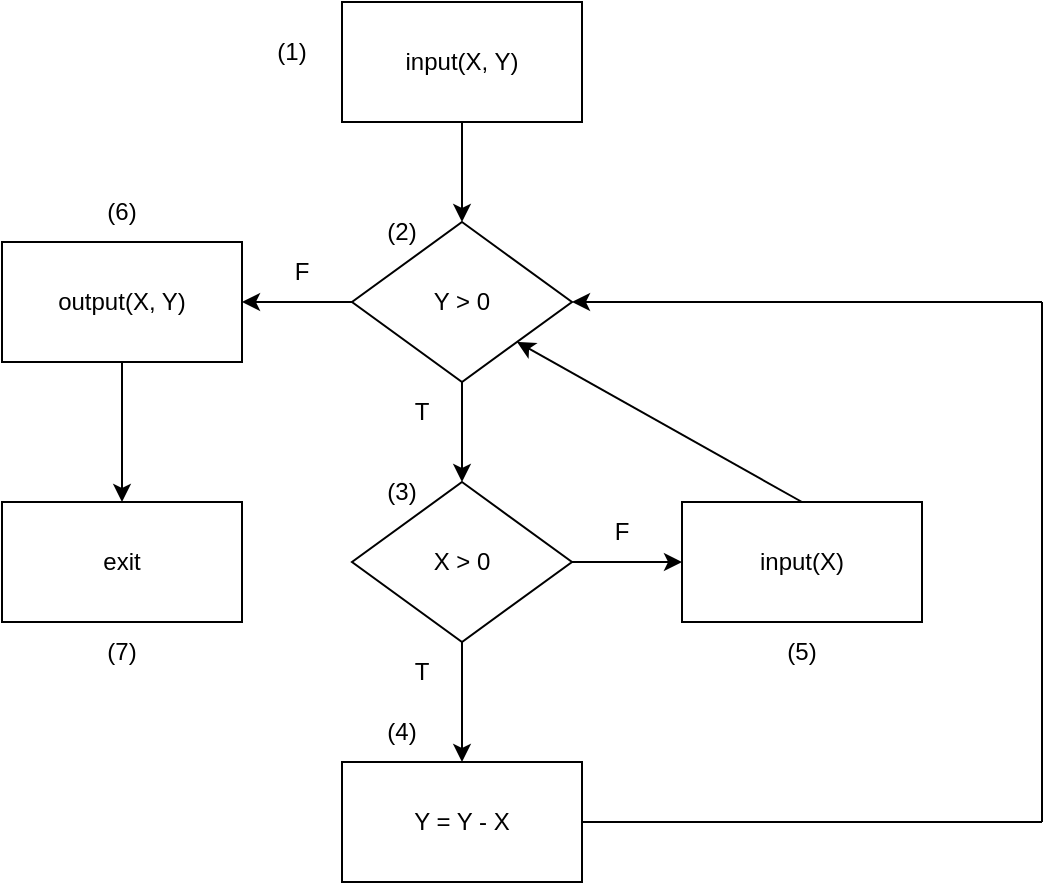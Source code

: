 <mxfile version="26.1.1" pages="4">
  <diagram name="bài 2" id="3pMp4UAglsn9sVNEl8mJ">
    <mxGraphModel grid="1" page="1" gridSize="10" guides="1" tooltips="1" connect="1" arrows="1" fold="1" pageScale="1" pageWidth="827" pageHeight="1169" math="0" shadow="0">
      <root>
        <mxCell id="0" />
        <mxCell id="1" parent="0" />
        <mxCell id="kCWYXcjREjqiMqT6iVx5-8" value="" style="edgeStyle=orthogonalEdgeStyle;rounded=0;orthogonalLoop=1;jettySize=auto;html=1;" edge="1" parent="1" source="kCWYXcjREjqiMqT6iVx5-1" target="kCWYXcjREjqiMqT6iVx5-3">
          <mxGeometry relative="1" as="geometry" />
        </mxCell>
        <mxCell id="kCWYXcjREjqiMqT6iVx5-1" value="input(X, Y)" style="rounded=0;whiteSpace=wrap;html=1;" vertex="1" parent="1">
          <mxGeometry x="310" y="80" width="120" height="60" as="geometry" />
        </mxCell>
        <mxCell id="kCWYXcjREjqiMqT6iVx5-2" value="Y = Y - X" style="rounded=0;whiteSpace=wrap;html=1;" vertex="1" parent="1">
          <mxGeometry x="310" y="460" width="120" height="60" as="geometry" />
        </mxCell>
        <mxCell id="kCWYXcjREjqiMqT6iVx5-7" value="" style="edgeStyle=orthogonalEdgeStyle;rounded=0;orthogonalLoop=1;jettySize=auto;html=1;" edge="1" parent="1" source="kCWYXcjREjqiMqT6iVx5-3" target="kCWYXcjREjqiMqT6iVx5-4">
          <mxGeometry relative="1" as="geometry" />
        </mxCell>
        <mxCell id="kCWYXcjREjqiMqT6iVx5-18" value="" style="edgeStyle=orthogonalEdgeStyle;rounded=0;orthogonalLoop=1;jettySize=auto;html=1;" edge="1" parent="1" source="kCWYXcjREjqiMqT6iVx5-3" target="kCWYXcjREjqiMqT6iVx5-16">
          <mxGeometry relative="1" as="geometry" />
        </mxCell>
        <mxCell id="kCWYXcjREjqiMqT6iVx5-3" value="Y &amp;gt; 0" style="rhombus;whiteSpace=wrap;html=1;" vertex="1" parent="1">
          <mxGeometry x="315" y="190" width="110" height="80" as="geometry" />
        </mxCell>
        <mxCell id="kCWYXcjREjqiMqT6iVx5-9" value="" style="edgeStyle=orthogonalEdgeStyle;rounded=0;orthogonalLoop=1;jettySize=auto;html=1;" edge="1" parent="1" source="kCWYXcjREjqiMqT6iVx5-4" target="kCWYXcjREjqiMqT6iVx5-6">
          <mxGeometry relative="1" as="geometry" />
        </mxCell>
        <mxCell id="kCWYXcjREjqiMqT6iVx5-12" value="" style="edgeStyle=orthogonalEdgeStyle;rounded=0;orthogonalLoop=1;jettySize=auto;html=1;" edge="1" parent="1" source="kCWYXcjREjqiMqT6iVx5-4" target="kCWYXcjREjqiMqT6iVx5-2">
          <mxGeometry relative="1" as="geometry" />
        </mxCell>
        <mxCell id="kCWYXcjREjqiMqT6iVx5-4" value="X &amp;gt; 0" style="rhombus;whiteSpace=wrap;html=1;" vertex="1" parent="1">
          <mxGeometry x="315" y="320" width="110" height="80" as="geometry" />
        </mxCell>
        <mxCell id="kCWYXcjREjqiMqT6iVx5-6" value="input(X)" style="rounded=0;whiteSpace=wrap;html=1;" vertex="1" parent="1">
          <mxGeometry x="480" y="330" width="120" height="60" as="geometry" />
        </mxCell>
        <mxCell id="kCWYXcjREjqiMqT6iVx5-11" value="" style="endArrow=classic;html=1;rounded=0;exitX=0.5;exitY=0;exitDx=0;exitDy=0;entryX=1;entryY=1;entryDx=0;entryDy=0;" edge="1" parent="1" source="kCWYXcjREjqiMqT6iVx5-6" target="kCWYXcjREjqiMqT6iVx5-3">
          <mxGeometry width="50" height="50" relative="1" as="geometry">
            <mxPoint x="390" y="400" as="sourcePoint" />
            <mxPoint x="440" y="350" as="targetPoint" />
          </mxGeometry>
        </mxCell>
        <mxCell id="kCWYXcjREjqiMqT6iVx5-13" value="" style="endArrow=none;html=1;rounded=0;exitX=1;exitY=0.5;exitDx=0;exitDy=0;" edge="1" parent="1" source="kCWYXcjREjqiMqT6iVx5-2">
          <mxGeometry width="50" height="50" relative="1" as="geometry">
            <mxPoint x="390" y="390" as="sourcePoint" />
            <mxPoint x="660" y="490" as="targetPoint" />
          </mxGeometry>
        </mxCell>
        <mxCell id="kCWYXcjREjqiMqT6iVx5-14" value="" style="endArrow=none;html=1;rounded=0;" edge="1" parent="1">
          <mxGeometry width="50" height="50" relative="1" as="geometry">
            <mxPoint x="660" y="490" as="sourcePoint" />
            <mxPoint x="660" y="230" as="targetPoint" />
          </mxGeometry>
        </mxCell>
        <mxCell id="kCWYXcjREjqiMqT6iVx5-15" value="" style="endArrow=classic;html=1;rounded=0;entryX=1;entryY=0.5;entryDx=0;entryDy=0;" edge="1" parent="1" target="kCWYXcjREjqiMqT6iVx5-3">
          <mxGeometry width="50" height="50" relative="1" as="geometry">
            <mxPoint x="660" y="230" as="sourcePoint" />
            <mxPoint x="440" y="340" as="targetPoint" />
          </mxGeometry>
        </mxCell>
        <mxCell id="kCWYXcjREjqiMqT6iVx5-19" value="" style="edgeStyle=orthogonalEdgeStyle;rounded=0;orthogonalLoop=1;jettySize=auto;html=1;" edge="1" parent="1" source="kCWYXcjREjqiMqT6iVx5-16" target="kCWYXcjREjqiMqT6iVx5-17">
          <mxGeometry relative="1" as="geometry" />
        </mxCell>
        <mxCell id="kCWYXcjREjqiMqT6iVx5-16" value="output(X, Y)" style="rounded=0;whiteSpace=wrap;html=1;" vertex="1" parent="1">
          <mxGeometry x="140" y="200" width="120" height="60" as="geometry" />
        </mxCell>
        <mxCell id="kCWYXcjREjqiMqT6iVx5-17" value="exit" style="rounded=0;whiteSpace=wrap;html=1;" vertex="1" parent="1">
          <mxGeometry x="140" y="330" width="120" height="60" as="geometry" />
        </mxCell>
        <mxCell id="kCWYXcjREjqiMqT6iVx5-20" value="(1)" style="text;html=1;align=center;verticalAlign=middle;whiteSpace=wrap;rounded=0;" vertex="1" parent="1">
          <mxGeometry x="255" y="90" width="60" height="30" as="geometry" />
        </mxCell>
        <mxCell id="kCWYXcjREjqiMqT6iVx5-21" value="(2)" style="text;html=1;align=center;verticalAlign=middle;whiteSpace=wrap;rounded=0;" vertex="1" parent="1">
          <mxGeometry x="310" y="180" width="60" height="30" as="geometry" />
        </mxCell>
        <mxCell id="kCWYXcjREjqiMqT6iVx5-22" value="(3)" style="text;html=1;align=center;verticalAlign=middle;whiteSpace=wrap;rounded=0;" vertex="1" parent="1">
          <mxGeometry x="310" y="310" width="60" height="30" as="geometry" />
        </mxCell>
        <mxCell id="kCWYXcjREjqiMqT6iVx5-23" value="(4)" style="text;html=1;align=center;verticalAlign=middle;whiteSpace=wrap;rounded=0;" vertex="1" parent="1">
          <mxGeometry x="310" y="430" width="60" height="30" as="geometry" />
        </mxCell>
        <mxCell id="kCWYXcjREjqiMqT6iVx5-24" value="(5)" style="text;html=1;align=center;verticalAlign=middle;whiteSpace=wrap;rounded=0;" vertex="1" parent="1">
          <mxGeometry x="510" y="390" width="60" height="30" as="geometry" />
        </mxCell>
        <mxCell id="kCWYXcjREjqiMqT6iVx5-25" value="(6)" style="text;html=1;align=center;verticalAlign=middle;whiteSpace=wrap;rounded=0;" vertex="1" parent="1">
          <mxGeometry x="170" y="170" width="60" height="30" as="geometry" />
        </mxCell>
        <mxCell id="kCWYXcjREjqiMqT6iVx5-26" value="(7)" style="text;html=1;align=center;verticalAlign=middle;whiteSpace=wrap;rounded=0;" vertex="1" parent="1">
          <mxGeometry x="170" y="390" width="60" height="30" as="geometry" />
        </mxCell>
        <mxCell id="kCWYXcjREjqiMqT6iVx5-27" value="T" style="text;html=1;align=center;verticalAlign=middle;whiteSpace=wrap;rounded=0;" vertex="1" parent="1">
          <mxGeometry x="320" y="270" width="60" height="30" as="geometry" />
        </mxCell>
        <mxCell id="kCWYXcjREjqiMqT6iVx5-28" value="F" style="text;html=1;align=center;verticalAlign=middle;whiteSpace=wrap;rounded=0;" vertex="1" parent="1">
          <mxGeometry x="420" y="330" width="60" height="30" as="geometry" />
        </mxCell>
        <mxCell id="kCWYXcjREjqiMqT6iVx5-29" value="T" style="text;html=1;align=center;verticalAlign=middle;whiteSpace=wrap;rounded=0;" vertex="1" parent="1">
          <mxGeometry x="320" y="400" width="60" height="30" as="geometry" />
        </mxCell>
        <mxCell id="kCWYXcjREjqiMqT6iVx5-30" value="F" style="text;html=1;align=center;verticalAlign=middle;whiteSpace=wrap;rounded=0;" vertex="1" parent="1">
          <mxGeometry x="260" y="200" width="60" height="30" as="geometry" />
        </mxCell>
      </root>
    </mxGraphModel>
  </diagram>
  <diagram id="vCNv8A7r5MRVgCLiwk46" name="bài 3">
    <mxGraphModel grid="1" page="1" gridSize="10" guides="1" tooltips="1" connect="1" arrows="1" fold="1" pageScale="1" pageWidth="827" pageHeight="1169" math="0" shadow="0">
      <root>
        <mxCell id="0" />
        <mxCell id="1" parent="0" />
        <mxCell id="p5n3lE_oCdn0xatNONNV-10" value="" style="edgeStyle=orthogonalEdgeStyle;rounded=0;orthogonalLoop=1;jettySize=auto;html=1;" edge="1" parent="1" source="p5n3lE_oCdn0xatNONNV-1" target="p5n3lE_oCdn0xatNONNV-2">
          <mxGeometry relative="1" as="geometry" />
        </mxCell>
        <mxCell id="p5n3lE_oCdn0xatNONNV-1" value="entry" style="rounded=0;whiteSpace=wrap;html=1;" vertex="1" parent="1">
          <mxGeometry x="200" y="100" width="120" height="60" as="geometry" />
        </mxCell>
        <mxCell id="p5n3lE_oCdn0xatNONNV-11" value="" style="edgeStyle=orthogonalEdgeStyle;rounded=0;orthogonalLoop=1;jettySize=auto;html=1;" edge="1" parent="1" source="p5n3lE_oCdn0xatNONNV-2" target="p5n3lE_oCdn0xatNONNV-3">
          <mxGeometry relative="1" as="geometry" />
        </mxCell>
        <mxCell id="p5n3lE_oCdn0xatNONNV-2" value="int result = 1" style="rounded=0;whiteSpace=wrap;html=1;" vertex="1" parent="1">
          <mxGeometry x="200" y="210" width="120" height="60" as="geometry" />
        </mxCell>
        <mxCell id="p5n3lE_oCdn0xatNONNV-12" value="" style="edgeStyle=orthogonalEdgeStyle;rounded=0;orthogonalLoop=1;jettySize=auto;html=1;" edge="1" parent="1" source="p5n3lE_oCdn0xatNONNV-3" target="p5n3lE_oCdn0xatNONNV-4">
          <mxGeometry relative="1" as="geometry" />
        </mxCell>
        <mxCell id="p5n3lE_oCdn0xatNONNV-3" value="int i = 1" style="rounded=0;whiteSpace=wrap;html=1;" vertex="1" parent="1">
          <mxGeometry x="200" y="320" width="120" height="60" as="geometry" />
        </mxCell>
        <mxCell id="p5n3lE_oCdn0xatNONNV-13" value="" style="edgeStyle=orthogonalEdgeStyle;rounded=0;orthogonalLoop=1;jettySize=auto;html=1;" edge="1" parent="1" source="p5n3lE_oCdn0xatNONNV-4" target="p5n3lE_oCdn0xatNONNV-7">
          <mxGeometry relative="1" as="geometry" />
        </mxCell>
        <mxCell id="p5n3lE_oCdn0xatNONNV-15" value="" style="edgeStyle=orthogonalEdgeStyle;rounded=0;orthogonalLoop=1;jettySize=auto;html=1;" edge="1" parent="1" source="p5n3lE_oCdn0xatNONNV-4" target="p5n3lE_oCdn0xatNONNV-5">
          <mxGeometry relative="1" as="geometry" />
        </mxCell>
        <mxCell id="p5n3lE_oCdn0xatNONNV-4" value="i &amp;lt;= n" style="rhombus;whiteSpace=wrap;html=1;" vertex="1" parent="1">
          <mxGeometry x="205" y="430" width="110" height="80" as="geometry" />
        </mxCell>
        <mxCell id="p5n3lE_oCdn0xatNONNV-16" value="" style="edgeStyle=orthogonalEdgeStyle;rounded=0;orthogonalLoop=1;jettySize=auto;html=1;" edge="1" parent="1" source="p5n3lE_oCdn0xatNONNV-5" target="p5n3lE_oCdn0xatNONNV-6">
          <mxGeometry relative="1" as="geometry" />
        </mxCell>
        <mxCell id="p5n3lE_oCdn0xatNONNV-5" value="return result" style="rounded=0;whiteSpace=wrap;html=1;" vertex="1" parent="1">
          <mxGeometry x="30" y="440" width="120" height="60" as="geometry" />
        </mxCell>
        <mxCell id="p5n3lE_oCdn0xatNONNV-6" value="exit" style="rounded=0;whiteSpace=wrap;html=1;" vertex="1" parent="1">
          <mxGeometry x="30" y="555" width="120" height="60" as="geometry" />
        </mxCell>
        <mxCell id="p5n3lE_oCdn0xatNONNV-14" value="" style="edgeStyle=orthogonalEdgeStyle;rounded=0;orthogonalLoop=1;jettySize=auto;html=1;" edge="1" parent="1" source="p5n3lE_oCdn0xatNONNV-7" target="p5n3lE_oCdn0xatNONNV-9">
          <mxGeometry relative="1" as="geometry" />
        </mxCell>
        <mxCell id="p5n3lE_oCdn0xatNONNV-7" value="result = result * i" style="rounded=0;whiteSpace=wrap;html=1;" vertex="1" parent="1">
          <mxGeometry x="200" y="560" width="120" height="60" as="geometry" />
        </mxCell>
        <mxCell id="p5n3lE_oCdn0xatNONNV-9" value="i++" style="rounded=0;whiteSpace=wrap;html=1;" vertex="1" parent="1">
          <mxGeometry x="200" y="680" width="120" height="60" as="geometry" />
        </mxCell>
        <mxCell id="p5n3lE_oCdn0xatNONNV-17" value="(1)" style="text;html=1;align=center;verticalAlign=middle;whiteSpace=wrap;rounded=0;" vertex="1" parent="1">
          <mxGeometry x="145" y="115" width="60" height="30" as="geometry" />
        </mxCell>
        <mxCell id="p5n3lE_oCdn0xatNONNV-18" value="(2)" style="text;html=1;align=center;verticalAlign=middle;whiteSpace=wrap;rounded=0;" vertex="1" parent="1">
          <mxGeometry x="145" y="220" width="60" height="30" as="geometry" />
        </mxCell>
        <mxCell id="p5n3lE_oCdn0xatNONNV-19" value="(3)" style="text;html=1;align=center;verticalAlign=middle;whiteSpace=wrap;rounded=0;" vertex="1" parent="1">
          <mxGeometry x="145" y="335" width="60" height="30" as="geometry" />
        </mxCell>
        <mxCell id="p5n3lE_oCdn0xatNONNV-20" value="(4)" style="text;html=1;align=center;verticalAlign=middle;whiteSpace=wrap;rounded=0;" vertex="1" parent="1">
          <mxGeometry x="200" y="420" width="60" height="30" as="geometry" />
        </mxCell>
        <mxCell id="p5n3lE_oCdn0xatNONNV-21" value="(5)" style="text;html=1;align=center;verticalAlign=middle;whiteSpace=wrap;rounded=0;" vertex="1" parent="1">
          <mxGeometry x="200" y="530" width="60" height="30" as="geometry" />
        </mxCell>
        <mxCell id="p5n3lE_oCdn0xatNONNV-22" value="(6)" style="text;html=1;align=center;verticalAlign=middle;whiteSpace=wrap;rounded=0;" vertex="1" parent="1">
          <mxGeometry x="200" y="650" width="60" height="30" as="geometry" />
        </mxCell>
        <mxCell id="p5n3lE_oCdn0xatNONNV-23" value="(7)" style="text;html=1;align=center;verticalAlign=middle;whiteSpace=wrap;rounded=0;" vertex="1" parent="1">
          <mxGeometry x="60" y="410" width="60" height="30" as="geometry" />
        </mxCell>
        <mxCell id="p5n3lE_oCdn0xatNONNV-24" value="(8)" style="text;html=1;align=center;verticalAlign=middle;whiteSpace=wrap;rounded=0;" vertex="1" parent="1">
          <mxGeometry x="60" y="620" width="60" height="30" as="geometry" />
        </mxCell>
        <mxCell id="p5n3lE_oCdn0xatNONNV-25" value="F" style="text;html=1;align=center;verticalAlign=middle;whiteSpace=wrap;rounded=0;" vertex="1" parent="1">
          <mxGeometry x="150" y="440" width="60" height="30" as="geometry" />
        </mxCell>
        <mxCell id="p5n3lE_oCdn0xatNONNV-26" value="T" style="text;html=1;align=center;verticalAlign=middle;whiteSpace=wrap;rounded=0;" vertex="1" parent="1">
          <mxGeometry x="250" y="510" width="60" height="30" as="geometry" />
        </mxCell>
        <mxCell id="p5n3lE_oCdn0xatNONNV-27" value="" style="endArrow=none;html=1;rounded=0;exitX=1;exitY=0.5;exitDx=0;exitDy=0;" edge="1" parent="1" source="p5n3lE_oCdn0xatNONNV-9">
          <mxGeometry width="50" height="50" relative="1" as="geometry">
            <mxPoint x="250" y="510" as="sourcePoint" />
            <mxPoint x="390" y="710" as="targetPoint" />
          </mxGeometry>
        </mxCell>
        <mxCell id="p5n3lE_oCdn0xatNONNV-28" value="" style="endArrow=none;html=1;rounded=0;" edge="1" parent="1">
          <mxGeometry width="50" height="50" relative="1" as="geometry">
            <mxPoint x="390" y="710" as="sourcePoint" />
            <mxPoint x="390" y="470" as="targetPoint" />
          </mxGeometry>
        </mxCell>
        <mxCell id="p5n3lE_oCdn0xatNONNV-29" value="" style="endArrow=classic;html=1;rounded=0;entryX=1;entryY=0.5;entryDx=0;entryDy=0;" edge="1" parent="1" target="p5n3lE_oCdn0xatNONNV-4">
          <mxGeometry width="50" height="50" relative="1" as="geometry">
            <mxPoint x="390" y="470" as="sourcePoint" />
            <mxPoint x="300" y="460" as="targetPoint" />
          </mxGeometry>
        </mxCell>
      </root>
    </mxGraphModel>
  </diagram>
  <diagram id="1h2Nvasi9CxJHaM_42Wl" name="bài 5">
    <mxGraphModel grid="1" page="1" gridSize="10" guides="1" tooltips="1" connect="1" arrows="1" fold="1" pageScale="1" pageWidth="827" pageHeight="1169" math="0" shadow="0">
      <root>
        <mxCell id="0" />
        <mxCell id="1" parent="0" />
        <mxCell id="56dI61OKMQIGnu3YNWZv-4" value="" style="edgeStyle=orthogonalEdgeStyle;rounded=0;orthogonalLoop=1;jettySize=auto;html=1;" edge="1" parent="1" source="56dI61OKMQIGnu3YNWZv-1" target="56dI61OKMQIGnu3YNWZv-3">
          <mxGeometry relative="1" as="geometry" />
        </mxCell>
        <mxCell id="56dI61OKMQIGnu3YNWZv-1" value="entry" style="rounded=0;whiteSpace=wrap;html=1;" vertex="1" parent="1">
          <mxGeometry x="240" y="90" width="120" height="60" as="geometry" />
        </mxCell>
        <mxCell id="56dI61OKMQIGnu3YNWZv-2" value="m = -m" style="rounded=0;whiteSpace=wrap;html=1;" vertex="1" parent="1">
          <mxGeometry x="400" y="230" width="120" height="60" as="geometry" />
        </mxCell>
        <mxCell id="56dI61OKMQIGnu3YNWZv-9" value="" style="edgeStyle=orthogonalEdgeStyle;rounded=0;orthogonalLoop=1;jettySize=auto;html=1;" edge="1" parent="1" source="56dI61OKMQIGnu3YNWZv-3" target="56dI61OKMQIGnu3YNWZv-6">
          <mxGeometry relative="1" as="geometry" />
        </mxCell>
        <mxCell id="56dI61OKMQIGnu3YNWZv-3" value="m &amp;lt; 0" style="rhombus;whiteSpace=wrap;html=1;" vertex="1" parent="1">
          <mxGeometry x="240" y="180" width="120" height="80" as="geometry" />
        </mxCell>
        <mxCell id="56dI61OKMQIGnu3YNWZv-14" value="" style="edgeStyle=orthogonalEdgeStyle;rounded=0;orthogonalLoop=1;jettySize=auto;html=1;" edge="1" parent="1" source="56dI61OKMQIGnu3YNWZv-6" target="56dI61OKMQIGnu3YNWZv-11">
          <mxGeometry relative="1" as="geometry" />
        </mxCell>
        <mxCell id="56dI61OKMQIGnu3YNWZv-6" value="n &amp;lt; 0" style="rhombus;whiteSpace=wrap;html=1;" vertex="1" parent="1">
          <mxGeometry x="243.75" y="290" width="112.5" height="80" as="geometry" />
        </mxCell>
        <mxCell id="56dI61OKMQIGnu3YNWZv-7" value="n = -n" style="rounded=0;whiteSpace=wrap;html=1;" vertex="1" parent="1">
          <mxGeometry x="400" y="340" width="120" height="60" as="geometry" />
        </mxCell>
        <mxCell id="56dI61OKMQIGnu3YNWZv-15" value="" style="edgeStyle=orthogonalEdgeStyle;rounded=0;orthogonalLoop=1;jettySize=auto;html=1;" edge="1" parent="1" source="56dI61OKMQIGnu3YNWZv-11" target="56dI61OKMQIGnu3YNWZv-13">
          <mxGeometry relative="1" as="geometry" />
        </mxCell>
        <mxCell id="56dI61OKMQIGnu3YNWZv-11" value="m == 0" style="rhombus;whiteSpace=wrap;html=1;" vertex="1" parent="1">
          <mxGeometry x="243.75" y="400" width="112.5" height="80" as="geometry" />
        </mxCell>
        <mxCell id="56dI61OKMQIGnu3YNWZv-20" value="" style="edgeStyle=orthogonalEdgeStyle;rounded=0;orthogonalLoop=1;jettySize=auto;html=1;" edge="1" parent="1" source="56dI61OKMQIGnu3YNWZv-13" target="56dI61OKMQIGnu3YNWZv-19">
          <mxGeometry relative="1" as="geometry" />
        </mxCell>
        <mxCell id="56dI61OKMQIGnu3YNWZv-13" value="n == 0" style="rhombus;whiteSpace=wrap;html=1;" vertex="1" parent="1">
          <mxGeometry x="243.75" y="510" width="112.5" height="80" as="geometry" />
        </mxCell>
        <mxCell id="56dI61OKMQIGnu3YNWZv-16" value="return n" style="rounded=0;whiteSpace=wrap;html=1;" vertex="1" parent="1">
          <mxGeometry x="400" y="450" width="120" height="60" as="geometry" />
        </mxCell>
        <mxCell id="56dI61OKMQIGnu3YNWZv-35" value="" style="edgeStyle=orthogonalEdgeStyle;rounded=0;orthogonalLoop=1;jettySize=auto;html=1;" edge="1" parent="1" source="56dI61OKMQIGnu3YNWZv-17" target="56dI61OKMQIGnu3YNWZv-34">
          <mxGeometry relative="1" as="geometry" />
        </mxCell>
        <mxCell id="56dI61OKMQIGnu3YNWZv-17" value="return m" style="rounded=0;whiteSpace=wrap;html=1;" vertex="1" parent="1">
          <mxGeometry x="400" y="560" width="120" height="60" as="geometry" />
        </mxCell>
        <mxCell id="56dI61OKMQIGnu3YNWZv-22" value="" style="edgeStyle=orthogonalEdgeStyle;rounded=0;orthogonalLoop=1;jettySize=auto;html=1;" edge="1" parent="1" source="56dI61OKMQIGnu3YNWZv-19" target="56dI61OKMQIGnu3YNWZv-21">
          <mxGeometry relative="1" as="geometry" />
        </mxCell>
        <mxCell id="56dI61OKMQIGnu3YNWZv-19" value="m != n" style="rhombus;whiteSpace=wrap;html=1;" vertex="1" parent="1">
          <mxGeometry x="243.75" y="620" width="112.5" height="80" as="geometry" />
        </mxCell>
        <mxCell id="56dI61OKMQIGnu3YNWZv-26" value="" style="edgeStyle=orthogonalEdgeStyle;rounded=0;orthogonalLoop=1;jettySize=auto;html=1;" edge="1" parent="1" source="56dI61OKMQIGnu3YNWZv-21" target="56dI61OKMQIGnu3YNWZv-23">
          <mxGeometry relative="1" as="geometry" />
        </mxCell>
        <mxCell id="56dI61OKMQIGnu3YNWZv-27" value="" style="edgeStyle=orthogonalEdgeStyle;rounded=0;orthogonalLoop=1;jettySize=auto;html=1;" edge="1" parent="1" source="56dI61OKMQIGnu3YNWZv-21" target="56dI61OKMQIGnu3YNWZv-25">
          <mxGeometry relative="1" as="geometry" />
        </mxCell>
        <mxCell id="56dI61OKMQIGnu3YNWZv-21" value="m &amp;gt; n" style="rhombus;whiteSpace=wrap;html=1;" vertex="1" parent="1">
          <mxGeometry x="243.75" y="730" width="112.5" height="80" as="geometry" />
        </mxCell>
        <mxCell id="56dI61OKMQIGnu3YNWZv-23" value="m = m - n" style="rounded=0;whiteSpace=wrap;html=1;" vertex="1" parent="1">
          <mxGeometry x="240" y="840" width="120" height="60" as="geometry" />
        </mxCell>
        <mxCell id="56dI61OKMQIGnu3YNWZv-25" value="n = n - m" style="rounded=0;whiteSpace=wrap;html=1;" vertex="1" parent="1">
          <mxGeometry x="80" y="740" width="120" height="60" as="geometry" />
        </mxCell>
        <mxCell id="56dI61OKMQIGnu3YNWZv-29" value="" style="endArrow=classic;html=1;rounded=0;exitX=0.5;exitY=0;exitDx=0;exitDy=0;entryX=0;entryY=1;entryDx=0;entryDy=0;" edge="1" parent="1" source="56dI61OKMQIGnu3YNWZv-25" target="56dI61OKMQIGnu3YNWZv-19">
          <mxGeometry width="50" height="50" relative="1" as="geometry">
            <mxPoint x="190" y="710" as="sourcePoint" />
            <mxPoint x="240" y="660" as="targetPoint" />
          </mxGeometry>
        </mxCell>
        <mxCell id="56dI61OKMQIGnu3YNWZv-30" value="" style="endArrow=none;html=1;rounded=0;exitX=0;exitY=0.5;exitDx=0;exitDy=0;" edge="1" parent="1" source="56dI61OKMQIGnu3YNWZv-23">
          <mxGeometry width="50" height="50" relative="1" as="geometry">
            <mxPoint x="190" y="710" as="sourcePoint" />
            <mxPoint x="50" y="870" as="targetPoint" />
          </mxGeometry>
        </mxCell>
        <mxCell id="56dI61OKMQIGnu3YNWZv-31" value="" style="endArrow=none;html=1;rounded=0;" edge="1" parent="1">
          <mxGeometry width="50" height="50" relative="1" as="geometry">
            <mxPoint x="50" y="870" as="sourcePoint" />
            <mxPoint x="50" y="660" as="targetPoint" />
          </mxGeometry>
        </mxCell>
        <mxCell id="56dI61OKMQIGnu3YNWZv-32" value="" style="endArrow=classic;html=1;rounded=0;entryX=0;entryY=0.5;entryDx=0;entryDy=0;" edge="1" parent="1" target="56dI61OKMQIGnu3YNWZv-19">
          <mxGeometry width="50" height="50" relative="1" as="geometry">
            <mxPoint x="50" y="660" as="sourcePoint" />
            <mxPoint x="240" y="660" as="targetPoint" />
          </mxGeometry>
        </mxCell>
        <mxCell id="56dI61OKMQIGnu3YNWZv-33" value="return m" style="rounded=0;whiteSpace=wrap;html=1;" vertex="1" parent="1">
          <mxGeometry x="400" y="670" width="120" height="60" as="geometry" />
        </mxCell>
        <mxCell id="56dI61OKMQIGnu3YNWZv-34" value="exit" style="rounded=0;whiteSpace=wrap;html=1;" vertex="1" parent="1">
          <mxGeometry x="590" y="560" width="120" height="60" as="geometry" />
        </mxCell>
        <mxCell id="56dI61OKMQIGnu3YNWZv-36" value="" style="endArrow=classic;html=1;rounded=0;exitX=1;exitY=0.5;exitDx=0;exitDy=0;entryX=0.5;entryY=1;entryDx=0;entryDy=0;" edge="1" parent="1" source="56dI61OKMQIGnu3YNWZv-33" target="56dI61OKMQIGnu3YNWZv-34">
          <mxGeometry width="50" height="50" relative="1" as="geometry">
            <mxPoint x="400" y="620" as="sourcePoint" />
            <mxPoint x="450" y="570" as="targetPoint" />
          </mxGeometry>
        </mxCell>
        <mxCell id="56dI61OKMQIGnu3YNWZv-37" value="" style="endArrow=classic;html=1;rounded=0;exitX=1;exitY=0.5;exitDx=0;exitDy=0;entryX=0.5;entryY=0;entryDx=0;entryDy=0;" edge="1" parent="1" source="56dI61OKMQIGnu3YNWZv-16" target="56dI61OKMQIGnu3YNWZv-34">
          <mxGeometry width="50" height="50" relative="1" as="geometry">
            <mxPoint x="400" y="620" as="sourcePoint" />
            <mxPoint x="450" y="570" as="targetPoint" />
          </mxGeometry>
        </mxCell>
        <mxCell id="56dI61OKMQIGnu3YNWZv-39" value="" style="endArrow=classic;html=1;rounded=0;exitX=1;exitY=1;exitDx=0;exitDy=0;entryX=0;entryY=0.5;entryDx=0;entryDy=0;" edge="1" parent="1" source="56dI61OKMQIGnu3YNWZv-19" target="56dI61OKMQIGnu3YNWZv-33">
          <mxGeometry width="50" height="50" relative="1" as="geometry">
            <mxPoint x="350" y="720" as="sourcePoint" />
            <mxPoint x="400" y="670" as="targetPoint" />
          </mxGeometry>
        </mxCell>
        <mxCell id="56dI61OKMQIGnu3YNWZv-40" value="" style="endArrow=classic;html=1;rounded=0;exitX=1;exitY=1;exitDx=0;exitDy=0;entryX=0;entryY=0.5;entryDx=0;entryDy=0;" edge="1" parent="1" source="56dI61OKMQIGnu3YNWZv-3" target="56dI61OKMQIGnu3YNWZv-2">
          <mxGeometry width="50" height="50" relative="1" as="geometry">
            <mxPoint x="270" y="380" as="sourcePoint" />
            <mxPoint x="320" y="330" as="targetPoint" />
          </mxGeometry>
        </mxCell>
        <mxCell id="56dI61OKMQIGnu3YNWZv-41" value="(1)" style="text;html=1;align=center;verticalAlign=middle;whiteSpace=wrap;rounded=0;" vertex="1" parent="1">
          <mxGeometry x="183.75" y="100" width="60" height="30" as="geometry" />
        </mxCell>
        <mxCell id="56dI61OKMQIGnu3YNWZv-42" value="(2)" style="text;html=1;align=center;verticalAlign=middle;whiteSpace=wrap;rounded=0;" vertex="1" parent="1">
          <mxGeometry x="183.75" y="205" width="60" height="30" as="geometry" />
        </mxCell>
        <mxCell id="56dI61OKMQIGnu3YNWZv-43" value="(3)" style="text;html=1;align=center;verticalAlign=middle;whiteSpace=wrap;rounded=0;" vertex="1" parent="1">
          <mxGeometry x="430" y="200" width="60" height="30" as="geometry" />
        </mxCell>
        <mxCell id="56dI61OKMQIGnu3YNWZv-44" value="(4)" style="text;html=1;align=center;verticalAlign=middle;whiteSpace=wrap;rounded=0;" vertex="1" parent="1">
          <mxGeometry x="183.75" y="310" width="60" height="30" as="geometry" />
        </mxCell>
        <mxCell id="56dI61OKMQIGnu3YNWZv-45" value="(5)" style="text;html=1;align=center;verticalAlign=middle;whiteSpace=wrap;rounded=0;" vertex="1" parent="1">
          <mxGeometry x="430" y="315" width="60" height="30" as="geometry" />
        </mxCell>
        <mxCell id="56dI61OKMQIGnu3YNWZv-46" value="(6)" style="text;html=1;align=center;verticalAlign=middle;whiteSpace=wrap;rounded=0;" vertex="1" parent="1">
          <mxGeometry x="183.75" y="420" width="60" height="30" as="geometry" />
        </mxCell>
        <mxCell id="56dI61OKMQIGnu3YNWZv-47" value="(7)" style="text;html=1;align=center;verticalAlign=middle;whiteSpace=wrap;rounded=0;" vertex="1" parent="1">
          <mxGeometry x="430" y="425" width="60" height="30" as="geometry" />
        </mxCell>
        <mxCell id="56dI61OKMQIGnu3YNWZv-48" value="(8)" style="text;html=1;align=center;verticalAlign=middle;whiteSpace=wrap;rounded=0;" vertex="1" parent="1">
          <mxGeometry x="183.75" y="530" width="60" height="30" as="geometry" />
        </mxCell>
        <mxCell id="56dI61OKMQIGnu3YNWZv-49" value="(9)" style="text;html=1;align=center;verticalAlign=middle;whiteSpace=wrap;rounded=0;" vertex="1" parent="1">
          <mxGeometry x="430" y="535" width="60" height="30" as="geometry" />
        </mxCell>
        <mxCell id="56dI61OKMQIGnu3YNWZv-50" value="(10)" style="text;html=1;align=center;verticalAlign=middle;whiteSpace=wrap;rounded=0;" vertex="1" parent="1">
          <mxGeometry x="230" y="610" width="60" height="30" as="geometry" />
        </mxCell>
        <mxCell id="56dI61OKMQIGnu3YNWZv-51" value="(11)" style="text;html=1;align=center;verticalAlign=middle;whiteSpace=wrap;rounded=0;" vertex="1" parent="1">
          <mxGeometry x="230" y="720" width="60" height="30" as="geometry" />
        </mxCell>
        <mxCell id="56dI61OKMQIGnu3YNWZv-52" value="(12)" style="text;html=1;align=center;verticalAlign=middle;whiteSpace=wrap;rounded=0;" vertex="1" parent="1">
          <mxGeometry x="230" y="810" width="60" height="30" as="geometry" />
        </mxCell>
        <mxCell id="56dI61OKMQIGnu3YNWZv-53" value="(13)" style="text;html=1;align=center;verticalAlign=middle;whiteSpace=wrap;rounded=0;" vertex="1" parent="1">
          <mxGeometry x="90" y="710" width="60" height="30" as="geometry" />
        </mxCell>
        <mxCell id="56dI61OKMQIGnu3YNWZv-54" value="(14)" style="text;html=1;align=center;verticalAlign=middle;whiteSpace=wrap;rounded=0;" vertex="1" parent="1">
          <mxGeometry x="430" y="645" width="60" height="30" as="geometry" />
        </mxCell>
        <mxCell id="56dI61OKMQIGnu3YNWZv-55" value="(15)" style="text;html=1;align=center;verticalAlign=middle;whiteSpace=wrap;rounded=0;" vertex="1" parent="1">
          <mxGeometry x="700" y="575" width="60" height="30" as="geometry" />
        </mxCell>
        <mxCell id="56dI61OKMQIGnu3YNWZv-56" value="T" style="text;html=1;align=center;verticalAlign=middle;whiteSpace=wrap;rounded=0;" vertex="1" parent="1">
          <mxGeometry x="340" y="220" width="60" height="30" as="geometry" />
        </mxCell>
        <mxCell id="56dI61OKMQIGnu3YNWZv-57" value="F" style="text;html=1;align=center;verticalAlign=middle;whiteSpace=wrap;rounded=0;" vertex="1" parent="1">
          <mxGeometry x="250" y="260" width="60" height="30" as="geometry" />
        </mxCell>
        <mxCell id="56dI61OKMQIGnu3YNWZv-58" value="" style="endArrow=classic;html=1;rounded=0;exitX=0;exitY=0.75;exitDx=0;exitDy=0;entryX=1;entryY=0;entryDx=0;entryDy=0;" edge="1" parent="1" source="56dI61OKMQIGnu3YNWZv-2" target="56dI61OKMQIGnu3YNWZv-6">
          <mxGeometry width="50" height="50" relative="1" as="geometry">
            <mxPoint x="310" y="420" as="sourcePoint" />
            <mxPoint x="360" y="370" as="targetPoint" />
          </mxGeometry>
        </mxCell>
        <mxCell id="56dI61OKMQIGnu3YNWZv-59" value="" style="endArrow=classic;html=1;rounded=0;exitX=1;exitY=1;exitDx=0;exitDy=0;entryX=0;entryY=0.5;entryDx=0;entryDy=0;" edge="1" parent="1" source="56dI61OKMQIGnu3YNWZv-6" target="56dI61OKMQIGnu3YNWZv-7">
          <mxGeometry width="50" height="50" relative="1" as="geometry">
            <mxPoint x="310" y="420" as="sourcePoint" />
            <mxPoint x="360" y="370" as="targetPoint" />
          </mxGeometry>
        </mxCell>
        <mxCell id="56dI61OKMQIGnu3YNWZv-60" value="" style="endArrow=classic;html=1;rounded=0;exitX=0;exitY=0.75;exitDx=0;exitDy=0;entryX=1;entryY=0;entryDx=0;entryDy=0;" edge="1" parent="1" source="56dI61OKMQIGnu3YNWZv-7" target="56dI61OKMQIGnu3YNWZv-11">
          <mxGeometry width="50" height="50" relative="1" as="geometry">
            <mxPoint x="310" y="420" as="sourcePoint" />
            <mxPoint x="360" y="370" as="targetPoint" />
          </mxGeometry>
        </mxCell>
        <mxCell id="56dI61OKMQIGnu3YNWZv-61" value="T" style="text;html=1;align=center;verticalAlign=middle;whiteSpace=wrap;rounded=0;" vertex="1" parent="1">
          <mxGeometry x="340" y="330" width="60" height="30" as="geometry" />
        </mxCell>
        <mxCell id="56dI61OKMQIGnu3YNWZv-62" value="F" style="text;html=1;align=center;verticalAlign=middle;whiteSpace=wrap;rounded=0;" vertex="1" parent="1">
          <mxGeometry x="250" y="370" width="60" height="30" as="geometry" />
        </mxCell>
        <mxCell id="56dI61OKMQIGnu3YNWZv-63" value="" style="endArrow=classic;html=1;rounded=0;exitX=1;exitY=1;exitDx=0;exitDy=0;entryX=0;entryY=0.5;entryDx=0;entryDy=0;" edge="1" parent="1" source="56dI61OKMQIGnu3YNWZv-11" target="56dI61OKMQIGnu3YNWZv-16">
          <mxGeometry width="50" height="50" relative="1" as="geometry">
            <mxPoint x="310" y="420" as="sourcePoint" />
            <mxPoint x="360" y="370" as="targetPoint" />
          </mxGeometry>
        </mxCell>
        <mxCell id="56dI61OKMQIGnu3YNWZv-64" value="T" style="text;html=1;align=center;verticalAlign=middle;whiteSpace=wrap;rounded=0;" vertex="1" parent="1">
          <mxGeometry x="340" y="440" width="60" height="30" as="geometry" />
        </mxCell>
        <mxCell id="56dI61OKMQIGnu3YNWZv-65" value="F" style="text;html=1;align=center;verticalAlign=middle;whiteSpace=wrap;rounded=0;" vertex="1" parent="1">
          <mxGeometry x="250" y="480" width="60" height="30" as="geometry" />
        </mxCell>
        <mxCell id="56dI61OKMQIGnu3YNWZv-66" value="" style="endArrow=classic;html=1;rounded=0;exitX=1;exitY=1;exitDx=0;exitDy=0;entryX=0;entryY=0.5;entryDx=0;entryDy=0;" edge="1" parent="1" source="56dI61OKMQIGnu3YNWZv-13" target="56dI61OKMQIGnu3YNWZv-17">
          <mxGeometry width="50" height="50" relative="1" as="geometry">
            <mxPoint x="290" y="530" as="sourcePoint" />
            <mxPoint x="340" y="480" as="targetPoint" />
          </mxGeometry>
        </mxCell>
        <mxCell id="56dI61OKMQIGnu3YNWZv-67" value="T" style="text;html=1;align=center;verticalAlign=middle;whiteSpace=wrap;rounded=0;" vertex="1" parent="1">
          <mxGeometry x="340" y="555" width="60" height="30" as="geometry" />
        </mxCell>
        <mxCell id="56dI61OKMQIGnu3YNWZv-68" value="F" style="text;html=1;align=center;verticalAlign=middle;whiteSpace=wrap;rounded=0;" vertex="1" parent="1">
          <mxGeometry x="250" y="590" width="60" height="30" as="geometry" />
        </mxCell>
        <mxCell id="56dI61OKMQIGnu3YNWZv-69" value="F" style="text;html=1;align=center;verticalAlign=middle;whiteSpace=wrap;rounded=0;" vertex="1" parent="1">
          <mxGeometry x="340" y="660" width="60" height="30" as="geometry" />
        </mxCell>
        <mxCell id="56dI61OKMQIGnu3YNWZv-70" value="T" style="text;html=1;align=center;verticalAlign=middle;whiteSpace=wrap;rounded=0;" vertex="1" parent="1">
          <mxGeometry x="260" y="690" width="60" height="30" as="geometry" />
        </mxCell>
        <mxCell id="56dI61OKMQIGnu3YNWZv-71" value="T" style="text;html=1;align=center;verticalAlign=middle;whiteSpace=wrap;rounded=0;" vertex="1" parent="1">
          <mxGeometry x="260" y="800" width="60" height="30" as="geometry" />
        </mxCell>
        <mxCell id="56dI61OKMQIGnu3YNWZv-72" value="F" style="text;html=1;align=center;verticalAlign=middle;whiteSpace=wrap;rounded=0;" vertex="1" parent="1">
          <mxGeometry x="190" y="740" width="60" height="30" as="geometry" />
        </mxCell>
      </root>
    </mxGraphModel>
  </diagram>
  <diagram id="QFoVmYwOD0RQirDpKn7x" name="bài 6">
    <mxGraphModel grid="1" page="1" gridSize="10" guides="1" tooltips="1" connect="1" arrows="1" fold="1" pageScale="1" pageWidth="827" pageHeight="1169" math="0" shadow="0">
      <root>
        <mxCell id="0" />
        <mxCell id="1" parent="0" />
        <mxCell id="FmmpmLbmLfxAbidtZJb0-1" value="" style="edgeStyle=orthogonalEdgeStyle;rounded=0;orthogonalLoop=1;jettySize=auto;html=1;" edge="1" parent="1" source="FmmpmLbmLfxAbidtZJb0-2" target="FmmpmLbmLfxAbidtZJb0-5">
          <mxGeometry relative="1" as="geometry" />
        </mxCell>
        <mxCell id="FmmpmLbmLfxAbidtZJb0-2" value="entry" style="rounded=0;whiteSpace=wrap;html=1;" vertex="1" parent="1">
          <mxGeometry x="250" y="100" width="120" height="60" as="geometry" />
        </mxCell>
        <mxCell id="FmmpmLbmLfxAbidtZJb0-3" value="tong_tien *= 0.8" style="rounded=0;whiteSpace=wrap;html=1;" vertex="1" parent="1">
          <mxGeometry x="50" y="770" width="120" height="60" as="geometry" />
        </mxCell>
        <mxCell id="FmmpmLbmLfxAbidtZJb0-4" value="" style="edgeStyle=orthogonalEdgeStyle;rounded=0;orthogonalLoop=1;jettySize=auto;html=1;" edge="1" parent="1" source="FmmpmLbmLfxAbidtZJb0-5" target="FmmpmLbmLfxAbidtZJb0-8">
          <mxGeometry relative="1" as="geometry" />
        </mxCell>
        <mxCell id="FmmpmLbmLfxAbidtZJb0-5" value="so_ve_thuong &amp;lt; 0 || so_ve_thương &amp;gt; 10000" style="rhombus;whiteSpace=wrap;html=1;" vertex="1" parent="1">
          <mxGeometry x="220" y="210" width="180" height="80" as="geometry" />
        </mxCell>
        <mxCell id="FmmpmLbmLfxAbidtZJb0-6" value="return -1" style="rounded=0;whiteSpace=wrap;html=1;" vertex="1" parent="1">
          <mxGeometry x="460" y="440" width="120" height="60" as="geometry" />
        </mxCell>
        <mxCell id="FmmpmLbmLfxAbidtZJb0-7" value="" style="edgeStyle=orthogonalEdgeStyle;rounded=0;orthogonalLoop=1;jettySize=auto;html=1;" edge="1" parent="1" source="FmmpmLbmLfxAbidtZJb0-8" target="FmmpmLbmLfxAbidtZJb0-12">
          <mxGeometry relative="1" as="geometry">
            <Array as="points">
              <mxPoint x="310" y="420" />
              <mxPoint x="310" y="420" />
            </Array>
          </mxGeometry>
        </mxCell>
        <mxCell id="FmmpmLbmLfxAbidtZJb0-8" value="so_ve_vip &amp;lt; 0 || so_ve_vip &amp;gt; 10000" style="rhombus;whiteSpace=wrap;html=1;" vertex="1" parent="1">
          <mxGeometry x="197.5" y="320" width="225" height="80" as="geometry" />
        </mxCell>
        <mxCell id="FmmpmLbmLfxAbidtZJb0-9" value="tong_tien *= 0.9" style="rounded=0;whiteSpace=wrap;html=1;" vertex="1" parent="1">
          <mxGeometry x="460" y="890" width="120" height="60" as="geometry" />
        </mxCell>
        <mxCell id="FmmpmLbmLfxAbidtZJb0-10" value="" style="edgeStyle=orthogonalEdgeStyle;rounded=0;orthogonalLoop=1;jettySize=auto;html=1;" edge="1" parent="1" source="FmmpmLbmLfxAbidtZJb0-12" target="FmmpmLbmLfxAbidtZJb0-6">
          <mxGeometry relative="1" as="geometry" />
        </mxCell>
        <mxCell id="FmmpmLbmLfxAbidtZJb0-11" value="" style="edgeStyle=orthogonalEdgeStyle;rounded=0;orthogonalLoop=1;jettySize=auto;html=1;" edge="1" parent="1" source="FmmpmLbmLfxAbidtZJb0-12" target="FmmpmLbmLfxAbidtZJb0-18">
          <mxGeometry relative="1" as="geometry" />
        </mxCell>
        <mxCell id="FmmpmLbmLfxAbidtZJb0-12" value="tuoi &amp;lt;= 0 || tuoi &amp;gt; 150" style="rhombus;whiteSpace=wrap;html=1;" vertex="1" parent="1">
          <mxGeometry x="220" y="430" width="180" height="80" as="geometry" />
        </mxCell>
        <mxCell id="FmmpmLbmLfxAbidtZJb0-13" value="" style="endArrow=none;html=1;rounded=0;exitX=1;exitY=0.5;exitDx=0;exitDy=0;" edge="1" parent="1" source="FmmpmLbmLfxAbidtZJb0-8">
          <mxGeometry width="50" height="50" relative="1" as="geometry">
            <mxPoint x="360" y="390" as="sourcePoint" />
            <mxPoint x="480" y="360" as="targetPoint" />
          </mxGeometry>
        </mxCell>
        <mxCell id="FmmpmLbmLfxAbidtZJb0-14" value="" style="endArrow=classic;html=1;rounded=0;entryX=0.177;entryY=0.017;entryDx=0;entryDy=0;entryPerimeter=0;" edge="1" parent="1" target="FmmpmLbmLfxAbidtZJb0-6">
          <mxGeometry width="50" height="50" relative="1" as="geometry">
            <mxPoint x="480" y="360" as="sourcePoint" />
            <mxPoint x="410" y="340" as="targetPoint" />
          </mxGeometry>
        </mxCell>
        <mxCell id="FmmpmLbmLfxAbidtZJb0-15" value="" style="endArrow=none;html=1;rounded=0;exitX=1;exitY=0.5;exitDx=0;exitDy=0;" edge="1" parent="1" source="FmmpmLbmLfxAbidtZJb0-5">
          <mxGeometry width="50" height="50" relative="1" as="geometry">
            <mxPoint x="360" y="390" as="sourcePoint" />
            <mxPoint x="520" y="250" as="targetPoint" />
          </mxGeometry>
        </mxCell>
        <mxCell id="FmmpmLbmLfxAbidtZJb0-16" value="" style="endArrow=classic;html=1;rounded=0;entryX=0.5;entryY=0;entryDx=0;entryDy=0;" edge="1" parent="1" target="FmmpmLbmLfxAbidtZJb0-6">
          <mxGeometry width="50" height="50" relative="1" as="geometry">
            <mxPoint x="520" y="250" as="sourcePoint" />
            <mxPoint x="410" y="340" as="targetPoint" />
          </mxGeometry>
        </mxCell>
        <mxCell id="FmmpmLbmLfxAbidtZJb0-17" value="" style="edgeStyle=orthogonalEdgeStyle;rounded=0;orthogonalLoop=1;jettySize=auto;html=1;" edge="1" parent="1" source="FmmpmLbmLfxAbidtZJb0-18" target="FmmpmLbmLfxAbidtZJb0-20">
          <mxGeometry relative="1" as="geometry" />
        </mxCell>
        <mxCell id="FmmpmLbmLfxAbidtZJb0-18" value="int gia_ve_thuong = 10, gia_ve_vip = 20" style="rounded=0;whiteSpace=wrap;html=1;" vertex="1" parent="1">
          <mxGeometry x="237.39" y="554.5" width="145.22" height="60" as="geometry" />
        </mxCell>
        <mxCell id="FmmpmLbmLfxAbidtZJb0-19" value="" style="edgeStyle=orthogonalEdgeStyle;rounded=0;orthogonalLoop=1;jettySize=auto;html=1;" edge="1" parent="1" source="FmmpmLbmLfxAbidtZJb0-20" target="FmmpmLbmLfxAbidtZJb0-23">
          <mxGeometry relative="1" as="geometry" />
        </mxCell>
        <mxCell id="FmmpmLbmLfxAbidtZJb0-20" value="float tong_tien = (so_ve_thuong * gia_ve_thuong) + (so_ve_vip * gia_ve_vip)" style="rounded=0;whiteSpace=wrap;html=1;" vertex="1" parent="1">
          <mxGeometry x="240" y="660" width="140" height="60" as="geometry" />
        </mxCell>
        <mxCell id="FmmpmLbmLfxAbidtZJb0-21" value="" style="edgeStyle=orthogonalEdgeStyle;rounded=0;orthogonalLoop=1;jettySize=auto;html=1;" edge="1" parent="1" source="FmmpmLbmLfxAbidtZJb0-23" target="FmmpmLbmLfxAbidtZJb0-3">
          <mxGeometry relative="1" as="geometry" />
        </mxCell>
        <mxCell id="FmmpmLbmLfxAbidtZJb0-22" value="" style="edgeStyle=orthogonalEdgeStyle;rounded=0;orthogonalLoop=1;jettySize=auto;html=1;" edge="1" parent="1" source="FmmpmLbmLfxAbidtZJb0-23" target="FmmpmLbmLfxAbidtZJb0-26">
          <mxGeometry relative="1" as="geometry" />
        </mxCell>
        <mxCell id="FmmpmLbmLfxAbidtZJb0-23" value="(tuoi &amp;lt;= 14 || tuoi &amp;gt;= 65) &amp;amp;&amp;amp; khach_hang_than_thiet" style="rhombus;whiteSpace=wrap;html=1;" vertex="1" parent="1">
          <mxGeometry x="205" y="760" width="210" height="80" as="geometry" />
        </mxCell>
        <mxCell id="FmmpmLbmLfxAbidtZJb0-24" value="" style="edgeStyle=orthogonalEdgeStyle;rounded=0;orthogonalLoop=1;jettySize=auto;html=1;" edge="1" parent="1" source="FmmpmLbmLfxAbidtZJb0-26" target="FmmpmLbmLfxAbidtZJb0-9">
          <mxGeometry relative="1" as="geometry" />
        </mxCell>
        <mxCell id="FmmpmLbmLfxAbidtZJb0-25" value="" style="edgeStyle=orthogonalEdgeStyle;rounded=0;orthogonalLoop=1;jettySize=auto;html=1;" edge="1" parent="1" source="FmmpmLbmLfxAbidtZJb0-26" target="FmmpmLbmLfxAbidtZJb0-28">
          <mxGeometry relative="1" as="geometry" />
        </mxCell>
        <mxCell id="FmmpmLbmLfxAbidtZJb0-26" value="(tuoi &amp;lt;= 14 || tuoi &amp;gt;= 65) || khach_hang_than_thiet" style="rhombus;whiteSpace=wrap;html=1;" vertex="1" parent="1">
          <mxGeometry x="205" y="880" width="210" height="80" as="geometry" />
        </mxCell>
        <mxCell id="FmmpmLbmLfxAbidtZJb0-27" value="" style="edgeStyle=orthogonalEdgeStyle;rounded=0;orthogonalLoop=1;jettySize=auto;html=1;" edge="1" parent="1" source="FmmpmLbmLfxAbidtZJb0-28" target="FmmpmLbmLfxAbidtZJb0-29">
          <mxGeometry relative="1" as="geometry" />
        </mxCell>
        <mxCell id="FmmpmLbmLfxAbidtZJb0-28" value="return tong_tien" style="rounded=0;whiteSpace=wrap;html=1;" vertex="1" parent="1">
          <mxGeometry x="250" y="1010" width="120" height="60" as="geometry" />
        </mxCell>
        <mxCell id="FmmpmLbmLfxAbidtZJb0-29" value="exit" style="rounded=0;whiteSpace=wrap;html=1;" vertex="1" parent="1">
          <mxGeometry x="250" y="1109" width="120" height="60" as="geometry" />
        </mxCell>
        <mxCell id="FmmpmLbmLfxAbidtZJb0-30" value="" style="endArrow=none;html=1;rounded=0;" edge="1" parent="1">
          <mxGeometry width="50" height="50" relative="1" as="geometry">
            <mxPoint x="110" y="830" as="sourcePoint" />
            <mxPoint x="110" y="1040" as="targetPoint" />
          </mxGeometry>
        </mxCell>
        <mxCell id="FmmpmLbmLfxAbidtZJb0-31" value="" style="endArrow=none;html=1;rounded=0;exitX=0.5;exitY=1;exitDx=0;exitDy=0;" edge="1" parent="1" source="FmmpmLbmLfxAbidtZJb0-9">
          <mxGeometry width="50" height="50" relative="1" as="geometry">
            <mxPoint x="500" y="960" as="sourcePoint" />
            <mxPoint x="520" y="1040" as="targetPoint" />
          </mxGeometry>
        </mxCell>
        <mxCell id="FmmpmLbmLfxAbidtZJb0-32" value="" style="endArrow=classic;html=1;rounded=0;entryX=1;entryY=0.5;entryDx=0;entryDy=0;" edge="1" parent="1" target="FmmpmLbmLfxAbidtZJb0-28">
          <mxGeometry width="50" height="50" relative="1" as="geometry">
            <mxPoint x="520" y="1040" as="sourcePoint" />
            <mxPoint x="410" y="970" as="targetPoint" />
          </mxGeometry>
        </mxCell>
        <mxCell id="FmmpmLbmLfxAbidtZJb0-33" value="" style="endArrow=none;html=1;rounded=0;exitX=1;exitY=0.5;exitDx=0;exitDy=0;" edge="1" parent="1" source="FmmpmLbmLfxAbidtZJb0-6">
          <mxGeometry width="50" height="50" relative="1" as="geometry">
            <mxPoint x="450" y="870" as="sourcePoint" />
            <mxPoint x="620" y="470" as="targetPoint" />
          </mxGeometry>
        </mxCell>
        <mxCell id="FmmpmLbmLfxAbidtZJb0-34" value="" style="endArrow=none;html=1;rounded=0;" edge="1" parent="1">
          <mxGeometry width="50" height="50" relative="1" as="geometry">
            <mxPoint x="620" y="470" as="sourcePoint" />
            <mxPoint x="620" y="1140" as="targetPoint" />
          </mxGeometry>
        </mxCell>
        <mxCell id="FmmpmLbmLfxAbidtZJb0-35" value="" style="endArrow=classic;html=1;rounded=0;entryX=1;entryY=0.5;entryDx=0;entryDy=0;" edge="1" parent="1" target="FmmpmLbmLfxAbidtZJb0-29">
          <mxGeometry width="50" height="50" relative="1" as="geometry">
            <mxPoint x="620" y="1140" as="sourcePoint" />
            <mxPoint x="500" y="820" as="targetPoint" />
          </mxGeometry>
        </mxCell>
        <mxCell id="FmmpmLbmLfxAbidtZJb0-36" value="(0)" style="text;html=1;align=center;verticalAlign=middle;whiteSpace=wrap;rounded=0;" vertex="1" parent="1">
          <mxGeometry x="180" y="115" width="60" height="30" as="geometry" />
        </mxCell>
        <mxCell id="FmmpmLbmLfxAbidtZJb0-37" value="(1)" style="text;html=1;align=center;verticalAlign=middle;whiteSpace=wrap;rounded=0;" vertex="1" parent="1">
          <mxGeometry x="160" y="230" width="60" height="30" as="geometry" />
        </mxCell>
        <mxCell id="FmmpmLbmLfxAbidtZJb0-38" value="(2)" style="text;html=1;align=center;verticalAlign=middle;whiteSpace=wrap;rounded=0;" vertex="1" parent="1">
          <mxGeometry x="137.5" y="340" width="60" height="30" as="geometry" />
        </mxCell>
        <mxCell id="FmmpmLbmLfxAbidtZJb0-39" value="(3)" style="text;html=1;align=center;verticalAlign=middle;whiteSpace=wrap;rounded=0;" vertex="1" parent="1">
          <mxGeometry x="160" y="450" width="60" height="30" as="geometry" />
        </mxCell>
        <mxCell id="FmmpmLbmLfxAbidtZJb0-40" value="(4)" style="text;html=1;align=center;verticalAlign=middle;whiteSpace=wrap;rounded=0;" vertex="1" parent="1">
          <mxGeometry x="520" y="410" width="60" height="30" as="geometry" />
        </mxCell>
        <mxCell id="FmmpmLbmLfxAbidtZJb0-41" value="(5)" style="text;html=1;align=center;verticalAlign=middle;whiteSpace=wrap;rounded=0;" vertex="1" parent="1">
          <mxGeometry x="180" y="570" width="60" height="30" as="geometry" />
        </mxCell>
        <mxCell id="FmmpmLbmLfxAbidtZJb0-42" value="(6)" style="text;html=1;align=center;verticalAlign=middle;whiteSpace=wrap;rounded=0;" vertex="1" parent="1">
          <mxGeometry x="180" y="675" width="60" height="30" as="geometry" />
        </mxCell>
        <mxCell id="FmmpmLbmLfxAbidtZJb0-43" value="(7)" style="text;html=1;align=center;verticalAlign=middle;whiteSpace=wrap;rounded=0;" vertex="1" parent="1">
          <mxGeometry x="197.5" y="760" width="60" height="30" as="geometry" />
        </mxCell>
        <mxCell id="FmmpmLbmLfxAbidtZJb0-44" value="(8)" style="text;html=1;align=center;verticalAlign=middle;whiteSpace=wrap;rounded=0;" vertex="1" parent="1">
          <mxGeometry x="80" y="740" width="60" height="30" as="geometry" />
        </mxCell>
        <mxCell id="FmmpmLbmLfxAbidtZJb0-45" value="(9)" style="text;html=1;align=center;verticalAlign=middle;whiteSpace=wrap;rounded=0;" vertex="1" parent="1">
          <mxGeometry x="197.5" y="880" width="60" height="30" as="geometry" />
        </mxCell>
        <mxCell id="FmmpmLbmLfxAbidtZJb0-46" value="(10)" style="text;html=1;align=center;verticalAlign=middle;whiteSpace=wrap;rounded=0;" vertex="1" parent="1">
          <mxGeometry x="490" y="860" width="60" height="30" as="geometry" />
        </mxCell>
        <mxCell id="FmmpmLbmLfxAbidtZJb0-47" value="(11)" style="text;html=1;align=center;verticalAlign=middle;whiteSpace=wrap;rounded=0;" vertex="1" parent="1">
          <mxGeometry x="237.39" y="980" width="60" height="30" as="geometry" />
        </mxCell>
        <mxCell id="FmmpmLbmLfxAbidtZJb0-48" value="(12)" style="text;html=1;align=center;verticalAlign=middle;whiteSpace=wrap;rounded=0;" vertex="1" parent="1">
          <mxGeometry x="237.39" y="1079" width="60" height="30" as="geometry" />
        </mxCell>
        <mxCell id="FmmpmLbmLfxAbidtZJb0-49" value="F" style="text;html=1;align=center;verticalAlign=middle;whiteSpace=wrap;rounded=0;" vertex="1" parent="1">
          <mxGeometry x="257.5" y="290" width="60" height="30" as="geometry" />
        </mxCell>
        <mxCell id="FmmpmLbmLfxAbidtZJb0-50" value="T" style="text;html=1;align=center;verticalAlign=middle;whiteSpace=wrap;rounded=0;" vertex="1" parent="1">
          <mxGeometry x="430" y="220" width="60" height="30" as="geometry" />
        </mxCell>
        <mxCell id="FmmpmLbmLfxAbidtZJb0-51" value="F" style="text;html=1;align=center;verticalAlign=middle;whiteSpace=wrap;rounded=0;" vertex="1" parent="1">
          <mxGeometry x="257.5" y="400" width="60" height="30" as="geometry" />
        </mxCell>
        <mxCell id="FmmpmLbmLfxAbidtZJb0-52" value="T" style="text;html=1;align=center;verticalAlign=middle;whiteSpace=wrap;rounded=0;" vertex="1" parent="1">
          <mxGeometry x="422.5" y="330" width="60" height="30" as="geometry" />
        </mxCell>
        <mxCell id="FmmpmLbmLfxAbidtZJb0-53" value="F" style="text;html=1;align=center;verticalAlign=middle;whiteSpace=wrap;rounded=0;" vertex="1" parent="1">
          <mxGeometry x="257.5" y="510" width="60" height="30" as="geometry" />
        </mxCell>
        <mxCell id="FmmpmLbmLfxAbidtZJb0-54" value="T" style="text;html=1;align=center;verticalAlign=middle;whiteSpace=wrap;rounded=0;" vertex="1" parent="1">
          <mxGeometry x="400" y="440" width="60" height="30" as="geometry" />
        </mxCell>
        <mxCell id="FmmpmLbmLfxAbidtZJb0-55" value="F" style="text;html=1;align=center;verticalAlign=middle;whiteSpace=wrap;rounded=0;" vertex="1" parent="1">
          <mxGeometry x="257.5" y="840" width="60" height="30" as="geometry" />
        </mxCell>
        <mxCell id="FmmpmLbmLfxAbidtZJb0-56" value="T" style="text;html=1;align=center;verticalAlign=middle;whiteSpace=wrap;rounded=0;" vertex="1" parent="1">
          <mxGeometry x="160" y="770" width="60" height="30" as="geometry" />
        </mxCell>
        <mxCell id="FmmpmLbmLfxAbidtZJb0-57" value="T" style="text;html=1;align=center;verticalAlign=middle;whiteSpace=wrap;rounded=0;" vertex="1" parent="1">
          <mxGeometry x="400" y="890" width="60" height="30" as="geometry" />
        </mxCell>
        <mxCell id="FmmpmLbmLfxAbidtZJb0-58" value="F" style="text;html=1;align=center;verticalAlign=middle;whiteSpace=wrap;rounded=0;" vertex="1" parent="1">
          <mxGeometry x="257.5" y="960" width="60" height="30" as="geometry" />
        </mxCell>
        <mxCell id="FmmpmLbmLfxAbidtZJb0-59" value="" style="endArrow=classic;html=1;rounded=0;entryX=0;entryY=0.5;entryDx=0;entryDy=0;" edge="1" parent="1" target="FmmpmLbmLfxAbidtZJb0-28">
          <mxGeometry width="50" height="50" relative="1" as="geometry">
            <mxPoint x="110" y="1040" as="sourcePoint" />
            <mxPoint x="380" y="890" as="targetPoint" />
          </mxGeometry>
        </mxCell>
      </root>
    </mxGraphModel>
  </diagram>
</mxfile>

